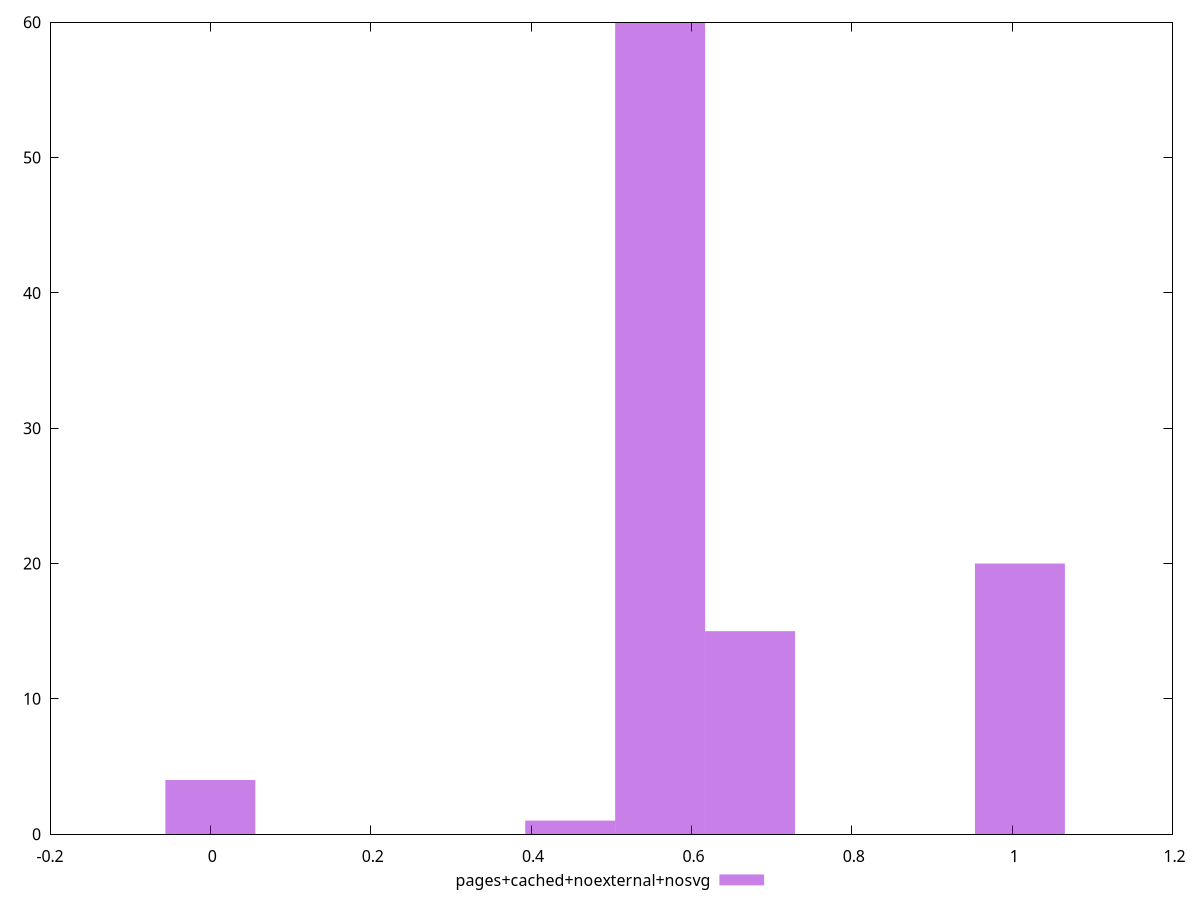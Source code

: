 $_pagesCachedNoexternalNosvg <<EOF
1.0097161146036302 20
0.5609533970020167 60
0 4
0.6731440764024201 15
0.4487627176016134 1
EOF
set key outside below
set terminal pngcairo
set output "report_00005_2020-11-02T22-26-11.212Z/cumulative-layout-shift/pages+cached+noexternal+nosvg//hist.png"
set yrange [0:60]
set boxwidth 0.11219067940040335
set style fill transparent solid 0.5 noborder
plot $_pagesCachedNoexternalNosvg title "pages+cached+noexternal+nosvg" with boxes ,
